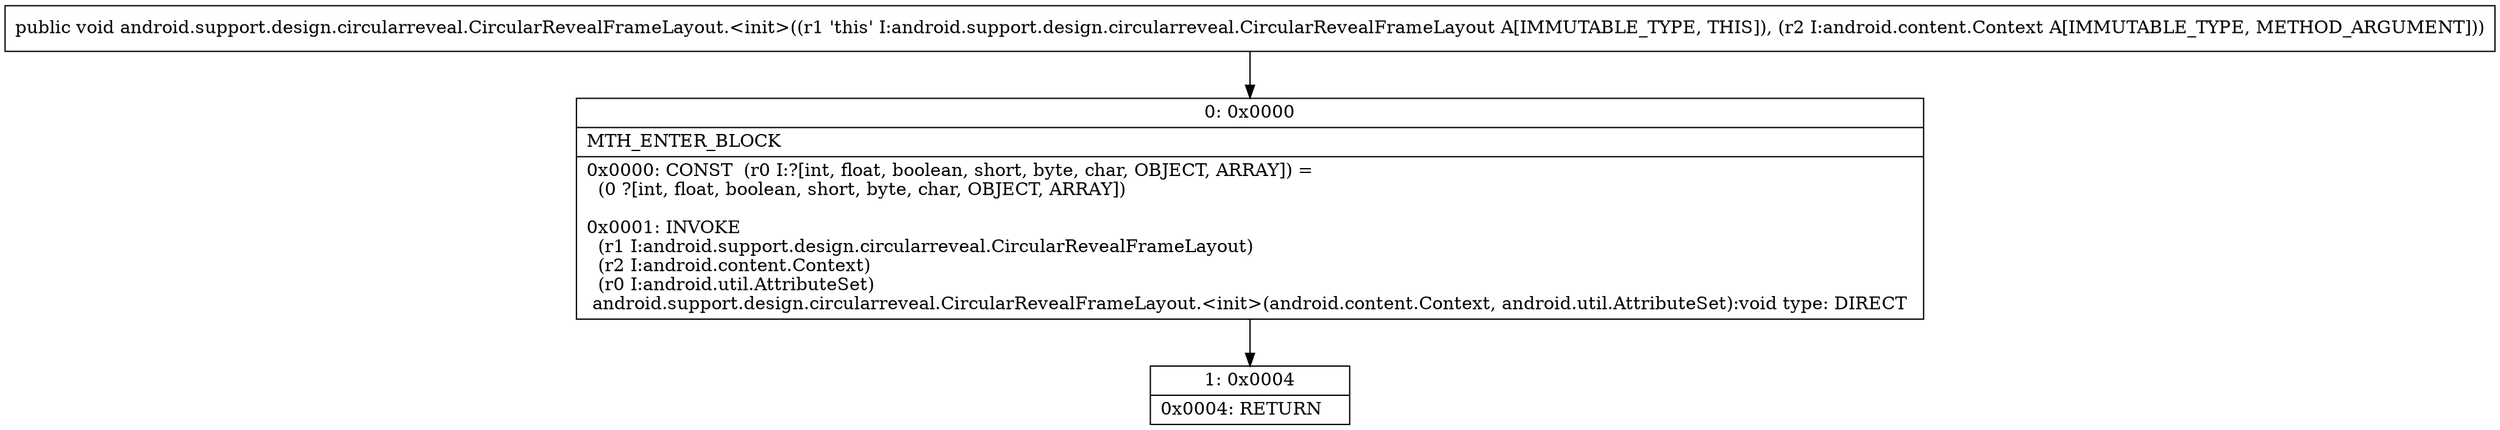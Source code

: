 digraph "CFG forandroid.support.design.circularreveal.CircularRevealFrameLayout.\<init\>(Landroid\/content\/Context;)V" {
Node_0 [shape=record,label="{0\:\ 0x0000|MTH_ENTER_BLOCK\l|0x0000: CONST  (r0 I:?[int, float, boolean, short, byte, char, OBJECT, ARRAY]) = \l  (0 ?[int, float, boolean, short, byte, char, OBJECT, ARRAY])\l \l0x0001: INVOKE  \l  (r1 I:android.support.design.circularreveal.CircularRevealFrameLayout)\l  (r2 I:android.content.Context)\l  (r0 I:android.util.AttributeSet)\l android.support.design.circularreveal.CircularRevealFrameLayout.\<init\>(android.content.Context, android.util.AttributeSet):void type: DIRECT \l}"];
Node_1 [shape=record,label="{1\:\ 0x0004|0x0004: RETURN   \l}"];
MethodNode[shape=record,label="{public void android.support.design.circularreveal.CircularRevealFrameLayout.\<init\>((r1 'this' I:android.support.design.circularreveal.CircularRevealFrameLayout A[IMMUTABLE_TYPE, THIS]), (r2 I:android.content.Context A[IMMUTABLE_TYPE, METHOD_ARGUMENT])) }"];
MethodNode -> Node_0;
Node_0 -> Node_1;
}

